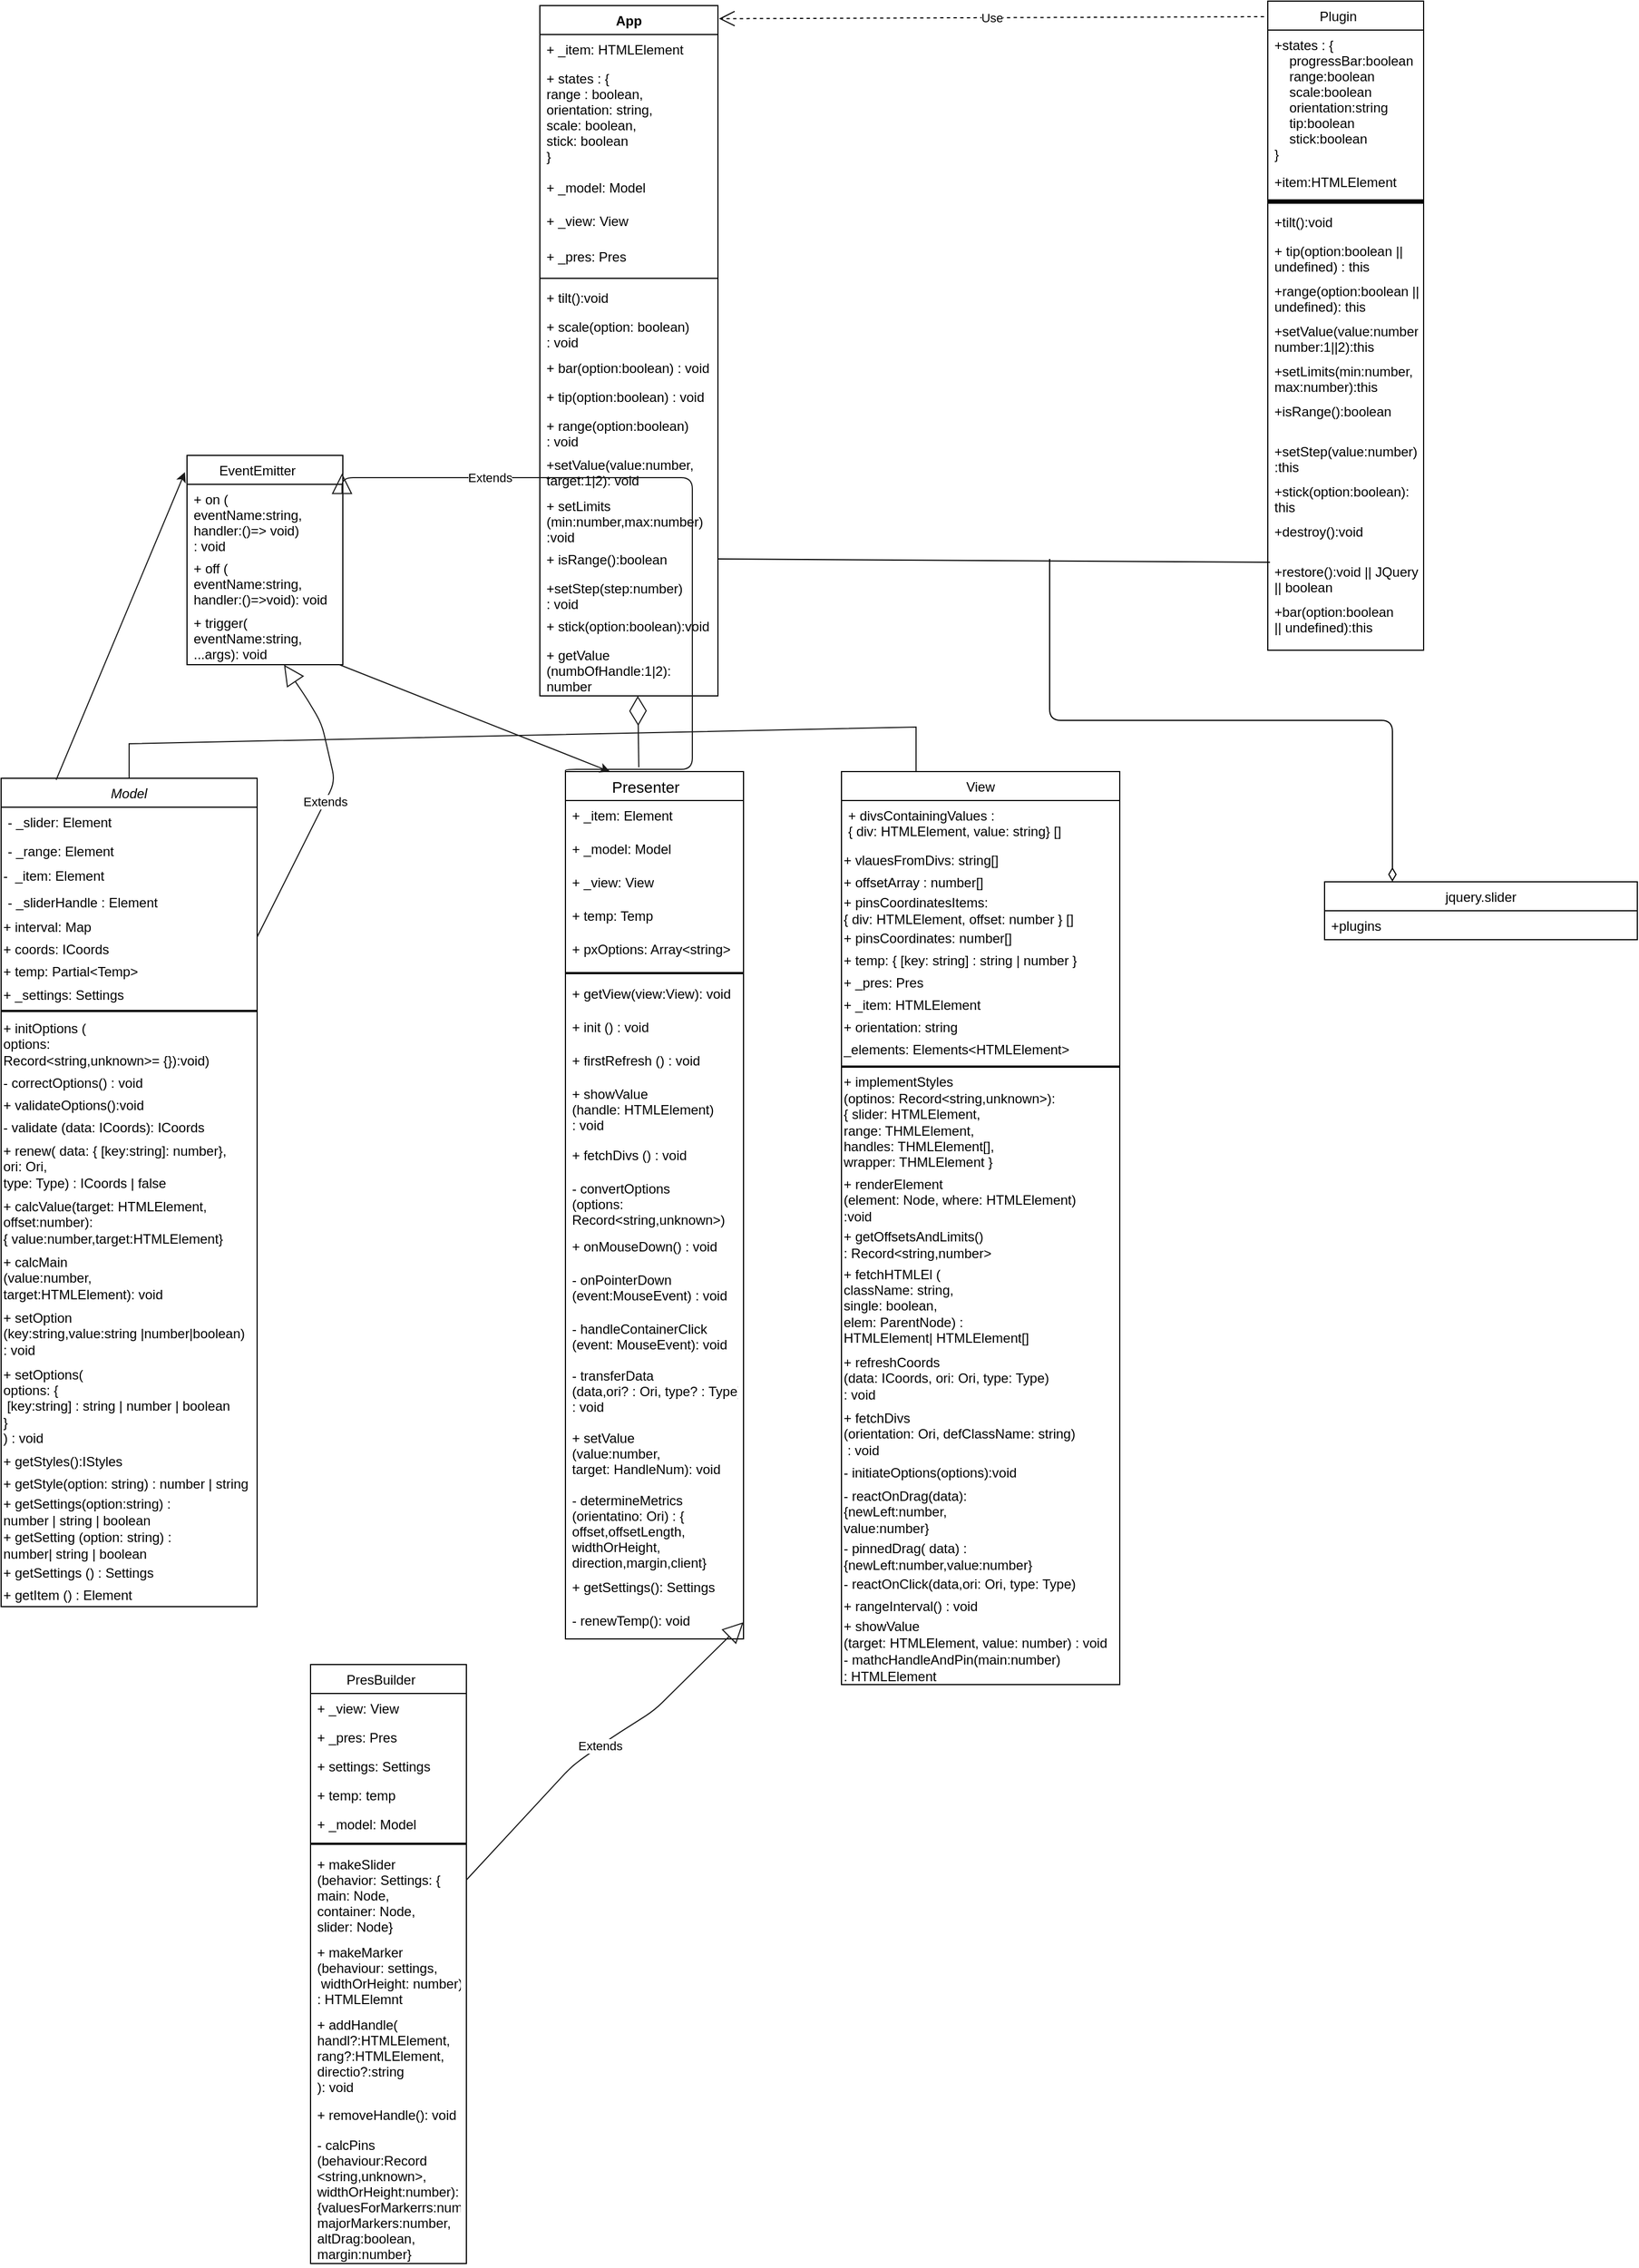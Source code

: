 <mxfile version="15.2.9" type="device"><diagram id="C5RBs43oDa-KdzZeNtuy" name="Page-1"><mxGraphModel dx="2600" dy="2743" grid="0" gridSize="12" guides="1" tooltips="1" connect="1" arrows="1" fold="1" page="1" pageScale="1" pageWidth="1654" pageHeight="2336" math="0" shadow="0"><root><mxCell id="WIyWlLk6GJQsqaUBKTNV-0"/><mxCell id="WIyWlLk6GJQsqaUBKTNV-1" parent="WIyWlLk6GJQsqaUBKTNV-0"/><object label="Model" interval="Map" id="zkfFHV4jXpPFQw0GAbJ--0"><mxCell style="swimlane;fontStyle=2;align=center;verticalAlign=top;childLayout=stackLayout;horizontal=1;startSize=26;horizontalStack=0;resizeParent=1;resizeLast=0;collapsible=1;marginBottom=0;rounded=0;shadow=0;strokeWidth=1;" parent="WIyWlLk6GJQsqaUBKTNV-1" vertex="1"><mxGeometry x="55" y="707" width="230" height="744" as="geometry"><mxRectangle x="230" y="140" width="160" height="26" as="alternateBounds"/></mxGeometry></mxCell></object><mxCell id="zkfFHV4jXpPFQw0GAbJ--1" value="- _slider: Element    " style="text;align=left;verticalAlign=top;spacingLeft=4;spacingRight=4;overflow=hidden;rotatable=0;points=[[0,0.5],[1,0.5]];portConstraint=eastwest;" parent="zkfFHV4jXpPFQw0GAbJ--0" vertex="1"><mxGeometry y="26" width="230" height="26" as="geometry"/></mxCell><mxCell id="zkfFHV4jXpPFQw0GAbJ--2" value="- _range: Element" style="text;align=left;verticalAlign=top;spacingLeft=4;spacingRight=4;overflow=hidden;rotatable=0;points=[[0,0.5],[1,0.5]];portConstraint=eastwest;rounded=0;shadow=0;html=0;" parent="zkfFHV4jXpPFQw0GAbJ--0" vertex="1"><mxGeometry y="52" width="230" height="26" as="geometry"/></mxCell><mxCell id="8detPXn5WDZjsGB92z1I-7" value="-&amp;nbsp; _item: Element" style="text;html=1;align=left;verticalAlign=middle;resizable=0;points=[];autosize=1;strokeColor=none;fillColor=none;" parent="zkfFHV4jXpPFQw0GAbJ--0" vertex="1"><mxGeometry y="78" width="230" height="20" as="geometry"/></mxCell><mxCell id="zkfFHV4jXpPFQw0GAbJ--3" value="- _sliderHandle : Element" style="text;align=left;verticalAlign=top;spacingLeft=4;spacingRight=4;overflow=hidden;rotatable=0;points=[[0,0.5],[1,0.5]];portConstraint=eastwest;rounded=0;shadow=0;html=0;" parent="zkfFHV4jXpPFQw0GAbJ--0" vertex="1"><mxGeometry y="98" width="230" height="26" as="geometry"/></mxCell><mxCell id="8detPXn5WDZjsGB92z1I-1" value="+ interval: Map" style="text;html=1;resizable=0;autosize=1;align=left;verticalAlign=middle;points=[];fillColor=none;strokeColor=none;rounded=0;" parent="zkfFHV4jXpPFQw0GAbJ--0" vertex="1"><mxGeometry y="124" width="230" height="20" as="geometry"/></mxCell><mxCell id="8detPXn5WDZjsGB92z1I-4" value="+ coords: ICoords" style="text;html=1;align=left;verticalAlign=middle;resizable=0;points=[];autosize=1;strokeColor=none;fillColor=none;" parent="zkfFHV4jXpPFQw0GAbJ--0" vertex="1"><mxGeometry y="144" width="230" height="20" as="geometry"/></mxCell><mxCell id="8detPXn5WDZjsGB92z1I-5" value="+ temp: Partial&amp;lt;Temp&amp;gt;&lt;span style=&quot;white-space: pre&quot;&gt;&#9;&lt;/span&gt;" style="text;html=1;align=left;verticalAlign=middle;resizable=0;points=[];autosize=1;strokeColor=none;fillColor=none;" parent="zkfFHV4jXpPFQw0GAbJ--0" vertex="1"><mxGeometry y="164" width="230" height="20" as="geometry"/></mxCell><mxCell id="8detPXn5WDZjsGB92z1I-6" value="+ _settings: Settings" style="text;html=1;align=left;verticalAlign=bottom;resizable=0;points=[];autosize=1;strokeColor=none;fillColor=none;" parent="zkfFHV4jXpPFQw0GAbJ--0" vertex="1"><mxGeometry y="184" width="230" height="20" as="geometry"/></mxCell><mxCell id="AS5p0B2096rdU1xzT4fZ-106" value="" style="line;strokeWidth=2;html=1;rounded=0;shadow=0;startSize=26;verticalAlign=top;" parent="zkfFHV4jXpPFQw0GAbJ--0" vertex="1"><mxGeometry y="204" width="230" height="10" as="geometry"/></mxCell><mxCell id="8detPXn5WDZjsGB92z1I-8" value="+ initOptions (&lt;br&gt;options: &lt;br&gt;Record&amp;lt;string,unknown&amp;gt;= {}):void)" style="text;html=1;align=left;verticalAlign=middle;resizable=0;points=[];autosize=1;strokeColor=none;fillColor=none;" parent="zkfFHV4jXpPFQw0GAbJ--0" vertex="1"><mxGeometry y="214" width="230" height="50" as="geometry"/></mxCell><mxCell id="AS5p0B2096rdU1xzT4fZ-0" value="- correctOptions() : void" style="text;html=1;align=left;verticalAlign=middle;resizable=0;points=[];autosize=1;strokeColor=none;fillColor=none;" parent="zkfFHV4jXpPFQw0GAbJ--0" vertex="1"><mxGeometry y="264" width="230" height="20" as="geometry"/></mxCell><mxCell id="AS5p0B2096rdU1xzT4fZ-1" value="+ validateOptions():void" style="text;html=1;align=left;verticalAlign=middle;resizable=0;points=[];autosize=1;strokeColor=none;fillColor=none;" parent="zkfFHV4jXpPFQw0GAbJ--0" vertex="1"><mxGeometry y="284" width="230" height="20" as="geometry"/></mxCell><mxCell id="AS5p0B2096rdU1xzT4fZ-5" value="- validate (data: ICoords): ICoords" style="text;html=1;align=left;verticalAlign=middle;resizable=0;points=[];autosize=1;strokeColor=none;fillColor=none;" parent="zkfFHV4jXpPFQw0GAbJ--0" vertex="1"><mxGeometry y="304" width="230" height="20" as="geometry"/></mxCell><mxCell id="AS5p0B2096rdU1xzT4fZ-6" value="+ renew( data: { [key:string]: number},&lt;br&gt;ori: Ori,&lt;br&gt;type: Type) : ICoords | false" style="text;html=1;align=left;verticalAlign=middle;resizable=0;points=[];autosize=1;strokeColor=none;fillColor=none;" parent="zkfFHV4jXpPFQw0GAbJ--0" vertex="1"><mxGeometry y="324" width="230" height="50" as="geometry"/></mxCell><mxCell id="AS5p0B2096rdU1xzT4fZ-7" value="+ calcValue(target: HTMLElement,&lt;br&gt;offset:number): &lt;br&gt;{ value:number,target:HTMLElement}" style="text;html=1;align=left;verticalAlign=middle;resizable=0;points=[];autosize=1;strokeColor=none;fillColor=none;" parent="zkfFHV4jXpPFQw0GAbJ--0" vertex="1"><mxGeometry y="374" width="230" height="50" as="geometry"/></mxCell><mxCell id="AS5p0B2096rdU1xzT4fZ-8" value="+ calcMain&lt;br&gt;(value:number,&lt;br&gt;target:HTMLElement): void" style="text;html=1;align=left;verticalAlign=middle;resizable=0;points=[];autosize=1;strokeColor=none;fillColor=none;" parent="zkfFHV4jXpPFQw0GAbJ--0" vertex="1"><mxGeometry y="424" width="230" height="50" as="geometry"/></mxCell><mxCell id="AS5p0B2096rdU1xzT4fZ-9" value="+ setOption &lt;br&gt;(key:string,value:string |number|boolean) &lt;br&gt;: void" style="text;html=1;align=left;verticalAlign=middle;resizable=0;points=[];autosize=1;strokeColor=none;fillColor=none;" parent="zkfFHV4jXpPFQw0GAbJ--0" vertex="1"><mxGeometry y="474" width="230" height="50" as="geometry"/></mxCell><mxCell id="AS5p0B2096rdU1xzT4fZ-10" value="+ setOptions(&lt;br&gt;options: {&lt;br&gt;&amp;nbsp;[key:string] : string | number | boolean&lt;br&gt;}&lt;br&gt;) : void" style="text;html=1;align=left;verticalAlign=middle;resizable=0;points=[];autosize=1;strokeColor=none;fillColor=none;" parent="zkfFHV4jXpPFQw0GAbJ--0" vertex="1"><mxGeometry y="524" width="230" height="80" as="geometry"/></mxCell><mxCell id="AS5p0B2096rdU1xzT4fZ-11" value="+ getStyles():IStyles" style="text;html=1;align=left;verticalAlign=middle;resizable=0;points=[];autosize=1;strokeColor=none;fillColor=none;" parent="zkfFHV4jXpPFQw0GAbJ--0" vertex="1"><mxGeometry y="604" width="230" height="20" as="geometry"/></mxCell><mxCell id="AS5p0B2096rdU1xzT4fZ-12" value="+ getStyle(option: string) : number | string" style="text;html=1;align=left;verticalAlign=middle;resizable=0;points=[];autosize=1;strokeColor=none;fillColor=none;" parent="zkfFHV4jXpPFQw0GAbJ--0" vertex="1"><mxGeometry y="624" width="230" height="20" as="geometry"/></mxCell><mxCell id="AS5p0B2096rdU1xzT4fZ-13" value="+ getSettings(option:string) : &lt;br&gt;number | string | boolean" style="text;html=1;align=left;verticalAlign=middle;resizable=0;points=[];autosize=1;strokeColor=none;fillColor=none;" parent="zkfFHV4jXpPFQw0GAbJ--0" vertex="1"><mxGeometry y="644" width="230" height="30" as="geometry"/></mxCell><mxCell id="AS5p0B2096rdU1xzT4fZ-14" value="+ getSetting (option: string) :&lt;br&gt;number| string | boolean" style="text;html=1;align=left;verticalAlign=middle;resizable=0;points=[];autosize=1;strokeColor=none;fillColor=none;" parent="zkfFHV4jXpPFQw0GAbJ--0" vertex="1"><mxGeometry y="674" width="230" height="30" as="geometry"/></mxCell><mxCell id="AS5p0B2096rdU1xzT4fZ-15" value="+ getSettings () : Settings" style="text;html=1;align=left;verticalAlign=middle;resizable=0;points=[];autosize=1;strokeColor=none;fillColor=none;" parent="zkfFHV4jXpPFQw0GAbJ--0" vertex="1"><mxGeometry y="704" width="230" height="20" as="geometry"/></mxCell><mxCell id="AS5p0B2096rdU1xzT4fZ-16" value="+ getItem () : Element" style="text;html=1;align=left;verticalAlign=middle;resizable=0;points=[];autosize=1;strokeColor=none;fillColor=none;" parent="zkfFHV4jXpPFQw0GAbJ--0" vertex="1"><mxGeometry y="724" width="230" height="20" as="geometry"/></mxCell><mxCell id="zkfFHV4jXpPFQw0GAbJ--6" value="View" style="swimlane;fontStyle=0;align=center;verticalAlign=top;childLayout=stackLayout;horizontal=1;startSize=26;horizontalStack=0;resizeParent=1;resizeLast=0;collapsible=1;marginBottom=0;rounded=0;shadow=0;strokeWidth=1;" parent="WIyWlLk6GJQsqaUBKTNV-1" vertex="1"><mxGeometry x="810" y="701" width="250" height="820" as="geometry"><mxRectangle x="130" y="380" width="160" height="26" as="alternateBounds"/></mxGeometry></mxCell><mxCell id="zkfFHV4jXpPFQw0GAbJ--7" value="+ divsContainingValues : &#10;{ div: HTMLElement, value: string} []" style="text;align=left;verticalAlign=top;spacingLeft=4;spacingRight=4;overflow=hidden;rotatable=0;points=[[0,0.5],[1,0.5]];portConstraint=eastwest;" parent="zkfFHV4jXpPFQw0GAbJ--6" vertex="1"><mxGeometry y="26" width="250" height="44" as="geometry"/></mxCell><mxCell id="AS5p0B2096rdU1xzT4fZ-18" value="+ vlauesFromDivs: string[]" style="text;html=1;align=left;verticalAlign=middle;resizable=0;points=[];autosize=1;strokeColor=none;fillColor=none;" parent="zkfFHV4jXpPFQw0GAbJ--6" vertex="1"><mxGeometry y="70" width="250" height="20" as="geometry"/></mxCell><mxCell id="AS5p0B2096rdU1xzT4fZ-19" value="+ offsetArray : number[]" style="text;html=1;align=left;verticalAlign=middle;resizable=0;points=[];autosize=1;strokeColor=none;fillColor=none;" parent="zkfFHV4jXpPFQw0GAbJ--6" vertex="1"><mxGeometry y="90" width="250" height="20" as="geometry"/></mxCell><mxCell id="AS5p0B2096rdU1xzT4fZ-20" value="+ pinsCoordinatesItems: &lt;br&gt;{ div: HTMLElement, offset: number } []" style="text;html=1;align=left;verticalAlign=middle;resizable=0;points=[];autosize=1;strokeColor=none;fillColor=none;" parent="zkfFHV4jXpPFQw0GAbJ--6" vertex="1"><mxGeometry y="110" width="250" height="30" as="geometry"/></mxCell><mxCell id="AS5p0B2096rdU1xzT4fZ-21" value="+ pinsCoordinates: number[]" style="text;html=1;align=left;verticalAlign=middle;resizable=0;points=[];autosize=1;strokeColor=none;fillColor=none;" parent="zkfFHV4jXpPFQw0GAbJ--6" vertex="1"><mxGeometry y="140" width="250" height="20" as="geometry"/></mxCell><mxCell id="AS5p0B2096rdU1xzT4fZ-22" value="+ temp: { [key: string] : string | number }" style="text;html=1;align=left;verticalAlign=middle;resizable=0;points=[];autosize=1;strokeColor=none;fillColor=none;" parent="zkfFHV4jXpPFQw0GAbJ--6" vertex="1"><mxGeometry y="160" width="250" height="20" as="geometry"/></mxCell><mxCell id="AS5p0B2096rdU1xzT4fZ-23" value="+ _pres: Pres" style="text;html=1;align=left;verticalAlign=middle;resizable=0;points=[];autosize=1;strokeColor=none;fillColor=none;" parent="zkfFHV4jXpPFQw0GAbJ--6" vertex="1"><mxGeometry y="180" width="250" height="20" as="geometry"/></mxCell><mxCell id="AS5p0B2096rdU1xzT4fZ-24" value="+ _item: HTMLElement" style="text;html=1;align=left;verticalAlign=middle;resizable=0;points=[];autosize=1;strokeColor=none;fillColor=none;" parent="zkfFHV4jXpPFQw0GAbJ--6" vertex="1"><mxGeometry y="200" width="250" height="20" as="geometry"/></mxCell><mxCell id="AS5p0B2096rdU1xzT4fZ-25" value="+ orientation: string" style="text;html=1;align=left;verticalAlign=middle;resizable=0;points=[];autosize=1;strokeColor=none;fillColor=none;" parent="zkfFHV4jXpPFQw0GAbJ--6" vertex="1"><mxGeometry y="220" width="250" height="20" as="geometry"/></mxCell><mxCell id="AS5p0B2096rdU1xzT4fZ-26" value="_elements: Elements&amp;lt;HTMLElement&amp;gt;" style="text;html=1;align=left;verticalAlign=middle;resizable=0;points=[];autosize=1;strokeColor=none;fillColor=none;" parent="zkfFHV4jXpPFQw0GAbJ--6" vertex="1"><mxGeometry y="240" width="250" height="20" as="geometry"/></mxCell><mxCell id="AS5p0B2096rdU1xzT4fZ-108" value="" style="line;strokeWidth=2;html=1;rounded=0;shadow=0;startSize=26;verticalAlign=top;" parent="zkfFHV4jXpPFQw0GAbJ--6" vertex="1"><mxGeometry y="260" width="250" height="10" as="geometry"/></mxCell><mxCell id="AS5p0B2096rdU1xzT4fZ-27" value="+ implementStyles&lt;br&gt;(optinos: Record&amp;lt;string,unknown&amp;gt;):&amp;nbsp;&lt;br&gt;{ slider: HTMLElement,&lt;br&gt;range: THMLElement,&lt;br&gt;handles: THMLElement[],&lt;br&gt;wrapper: THMLElement }" style="text;html=1;align=left;verticalAlign=middle;resizable=0;points=[];autosize=1;strokeColor=none;fillColor=none;" parent="zkfFHV4jXpPFQw0GAbJ--6" vertex="1"><mxGeometry y="270" width="250" height="90" as="geometry"/></mxCell><mxCell id="AS5p0B2096rdU1xzT4fZ-28" value="+ renderElement&lt;br&gt;(element: Node, where: HTMLElement)&lt;br&gt;:void" style="text;html=1;align=left;verticalAlign=middle;resizable=0;points=[];autosize=1;strokeColor=none;fillColor=none;" parent="zkfFHV4jXpPFQw0GAbJ--6" vertex="1"><mxGeometry y="360" width="250" height="50" as="geometry"/></mxCell><mxCell id="AS5p0B2096rdU1xzT4fZ-29" value="+ getOffsetsAndLimits()&lt;br&gt;: Record&amp;lt;string,number&amp;gt;" style="text;html=1;align=left;verticalAlign=middle;resizable=0;points=[];autosize=1;strokeColor=none;fillColor=none;" parent="zkfFHV4jXpPFQw0GAbJ--6" vertex="1"><mxGeometry y="410" width="250" height="30" as="geometry"/></mxCell><mxCell id="AS5p0B2096rdU1xzT4fZ-30" value="+ fetchHTMLEl (&lt;br&gt;className: string,&lt;br&gt;single: boolean,&lt;br&gt;elem: ParentNode) :&lt;br&gt;HTMLElement| HTMLElement[]" style="text;html=1;align=left;verticalAlign=middle;resizable=0;points=[];autosize=1;strokeColor=none;fillColor=none;" parent="zkfFHV4jXpPFQw0GAbJ--6" vertex="1"><mxGeometry y="440" width="250" height="80" as="geometry"/></mxCell><mxCell id="AS5p0B2096rdU1xzT4fZ-33" value="+ refreshCoords&lt;br&gt;(data: ICoords, ori: Ori, type: Type)&lt;br&gt;: void" style="text;html=1;align=left;verticalAlign=middle;resizable=0;points=[];autosize=1;strokeColor=none;fillColor=none;" parent="zkfFHV4jXpPFQw0GAbJ--6" vertex="1"><mxGeometry y="520" width="250" height="50" as="geometry"/></mxCell><mxCell id="AS5p0B2096rdU1xzT4fZ-31" value="+ fetchDivs&lt;br&gt;(orientation: Ori, defClassName: string)&lt;br&gt;&amp;nbsp;: void" style="text;html=1;align=left;verticalAlign=middle;resizable=0;points=[];autosize=1;strokeColor=none;fillColor=none;" parent="zkfFHV4jXpPFQw0GAbJ--6" vertex="1"><mxGeometry y="570" width="250" height="50" as="geometry"/></mxCell><mxCell id="AS5p0B2096rdU1xzT4fZ-32" value="- initiateOptions(options):void" style="text;html=1;align=left;verticalAlign=middle;resizable=0;points=[];autosize=1;strokeColor=none;fillColor=none;" parent="zkfFHV4jXpPFQw0GAbJ--6" vertex="1"><mxGeometry y="620" width="250" height="20" as="geometry"/></mxCell><mxCell id="AS5p0B2096rdU1xzT4fZ-34" value="- reactOnDrag(data): &lt;br&gt;{newLeft:number,&lt;br&gt;value:number}" style="text;html=1;align=left;verticalAlign=middle;resizable=0;points=[];autosize=1;strokeColor=none;fillColor=none;" parent="zkfFHV4jXpPFQw0GAbJ--6" vertex="1"><mxGeometry y="640" width="250" height="50" as="geometry"/></mxCell><mxCell id="AS5p0B2096rdU1xzT4fZ-35" value="- pinnedDrag( data) :&amp;nbsp;&lt;br&gt;{newLeft:number,value:number}" style="text;html=1;align=left;verticalAlign=middle;resizable=0;points=[];autosize=1;strokeColor=none;fillColor=none;" parent="zkfFHV4jXpPFQw0GAbJ--6" vertex="1"><mxGeometry y="690" width="250" height="30" as="geometry"/></mxCell><mxCell id="AS5p0B2096rdU1xzT4fZ-36" value="- reactOnClick(data,ori: Ori, type: Type)" style="text;html=1;align=left;verticalAlign=middle;resizable=0;points=[];autosize=1;strokeColor=none;fillColor=none;" parent="zkfFHV4jXpPFQw0GAbJ--6" vertex="1"><mxGeometry y="720" width="250" height="20" as="geometry"/></mxCell><mxCell id="AS5p0B2096rdU1xzT4fZ-37" value="+ rangeInterval() : void" style="text;html=1;align=left;verticalAlign=middle;resizable=0;points=[];autosize=1;strokeColor=none;fillColor=none;" parent="zkfFHV4jXpPFQw0GAbJ--6" vertex="1"><mxGeometry y="740" width="250" height="20" as="geometry"/></mxCell><mxCell id="AS5p0B2096rdU1xzT4fZ-38" value="+ showValue&lt;br&gt;(target: HTMLElement, value: number) : void" style="text;html=1;align=left;verticalAlign=middle;resizable=0;points=[];autosize=1;strokeColor=none;fillColor=none;" parent="zkfFHV4jXpPFQw0GAbJ--6" vertex="1"><mxGeometry y="760" width="250" height="30" as="geometry"/></mxCell><mxCell id="AS5p0B2096rdU1xzT4fZ-39" value="- mathcHandleAndPin(main:number) &lt;br&gt;: HTMLElement" style="text;html=1;align=left;verticalAlign=middle;resizable=0;points=[];autosize=1;strokeColor=none;fillColor=none;" parent="zkfFHV4jXpPFQw0GAbJ--6" vertex="1"><mxGeometry y="790" width="250" height="30" as="geometry"/></mxCell><mxCell id="AS5p0B2096rdU1xzT4fZ-82" value="Presenter    " style="swimlane;fontStyle=0;childLayout=stackLayout;horizontal=1;startSize=26;horizontalStack=0;resizeParent=1;resizeParentMax=0;resizeLast=0;collapsible=1;marginBottom=0;align=center;fontSize=14;rounded=0;shadow=0;strokeWidth=1;" parent="WIyWlLk6GJQsqaUBKTNV-1" vertex="1"><mxGeometry x="562" y="701" width="160" height="779" as="geometry"/></mxCell><mxCell id="AS5p0B2096rdU1xzT4fZ-83" value="+ _item: Element&#10;" style="text;strokeColor=none;fillColor=none;spacingLeft=4;spacingRight=4;overflow=hidden;rotatable=0;points=[[0,0.5],[1,0.5]];portConstraint=eastwest;fontSize=12;" parent="AS5p0B2096rdU1xzT4fZ-82" vertex="1"><mxGeometry y="26" width="160" height="30" as="geometry"/></mxCell><mxCell id="AS5p0B2096rdU1xzT4fZ-86" value="+ _model: Model&#10;" style="text;strokeColor=none;fillColor=none;spacingLeft=4;spacingRight=4;overflow=hidden;rotatable=0;points=[[0,0.5],[1,0.5]];portConstraint=eastwest;fontSize=12;" parent="AS5p0B2096rdU1xzT4fZ-82" vertex="1"><mxGeometry y="56" width="160" height="30" as="geometry"/></mxCell><mxCell id="AS5p0B2096rdU1xzT4fZ-87" value="+ _view: View" style="text;strokeColor=none;fillColor=none;spacingLeft=4;spacingRight=4;overflow=hidden;rotatable=0;points=[[0,0.5],[1,0.5]];portConstraint=eastwest;fontSize=12;" parent="AS5p0B2096rdU1xzT4fZ-82" vertex="1"><mxGeometry y="86" width="160" height="30" as="geometry"/></mxCell><mxCell id="AS5p0B2096rdU1xzT4fZ-88" value="+ temp: Temp" style="text;strokeColor=none;fillColor=none;spacingLeft=4;spacingRight=4;overflow=hidden;rotatable=0;points=[[0,0.5],[1,0.5]];portConstraint=eastwest;fontSize=12;" parent="AS5p0B2096rdU1xzT4fZ-82" vertex="1"><mxGeometry y="116" width="160" height="30" as="geometry"/></mxCell><mxCell id="AS5p0B2096rdU1xzT4fZ-89" value="+ pxOptions: Array&lt;string&gt;&#10;" style="text;strokeColor=none;fillColor=none;spacingLeft=4;spacingRight=4;overflow=hidden;rotatable=0;points=[[0,0.5],[1,0.5]];portConstraint=eastwest;fontSize=12;" parent="AS5p0B2096rdU1xzT4fZ-82" vertex="1"><mxGeometry y="146" width="160" height="30" as="geometry"/></mxCell><mxCell id="AS5p0B2096rdU1xzT4fZ-107" value="" style="line;strokeWidth=2;html=1;rounded=0;shadow=0;startSize=26;verticalAlign=top;" parent="AS5p0B2096rdU1xzT4fZ-82" vertex="1"><mxGeometry y="176" width="160" height="10" as="geometry"/></mxCell><mxCell id="AS5p0B2096rdU1xzT4fZ-90" value="+ getView(view:View): void" style="text;strokeColor=none;fillColor=none;spacingLeft=4;spacingRight=4;overflow=hidden;rotatable=0;points=[[0,0.5],[1,0.5]];portConstraint=eastwest;fontSize=12;" parent="AS5p0B2096rdU1xzT4fZ-82" vertex="1"><mxGeometry y="186" width="160" height="30" as="geometry"/></mxCell><mxCell id="AS5p0B2096rdU1xzT4fZ-91" value="+ init () : void" style="text;strokeColor=none;fillColor=none;spacingLeft=4;spacingRight=4;overflow=hidden;rotatable=0;points=[[0,0.5],[1,0.5]];portConstraint=eastwest;fontSize=12;" parent="AS5p0B2096rdU1xzT4fZ-82" vertex="1"><mxGeometry y="216" width="160" height="30" as="geometry"/></mxCell><mxCell id="AS5p0B2096rdU1xzT4fZ-92" value="+ firstRefresh () : void" style="text;strokeColor=none;fillColor=none;spacingLeft=4;spacingRight=4;overflow=hidden;rotatable=0;points=[[0,0.5],[1,0.5]];portConstraint=eastwest;fontSize=12;" parent="AS5p0B2096rdU1xzT4fZ-82" vertex="1"><mxGeometry y="246" width="160" height="30" as="geometry"/></mxCell><mxCell id="AS5p0B2096rdU1xzT4fZ-93" value="+ showValue&#10;(handle: HTMLElement) &#10;: void" style="text;strokeColor=none;fillColor=none;spacingLeft=4;spacingRight=4;overflow=hidden;rotatable=0;points=[[0,0.5],[1,0.5]];portConstraint=eastwest;fontSize=12;" parent="AS5p0B2096rdU1xzT4fZ-82" vertex="1"><mxGeometry y="276" width="160" height="55" as="geometry"/></mxCell><mxCell id="AS5p0B2096rdU1xzT4fZ-94" value="+ fetchDivs () : void" style="text;strokeColor=none;fillColor=none;spacingLeft=4;spacingRight=4;overflow=hidden;rotatable=0;points=[[0,0.5],[1,0.5]];portConstraint=eastwest;fontSize=12;" parent="AS5p0B2096rdU1xzT4fZ-82" vertex="1"><mxGeometry y="331" width="160" height="30" as="geometry"/></mxCell><mxCell id="AS5p0B2096rdU1xzT4fZ-95" value="- convertOptions&#10;(options: &#10;Record&lt;string,unknown&gt;)" style="text;strokeColor=none;fillColor=none;spacingLeft=4;spacingRight=4;overflow=hidden;rotatable=0;points=[[0,0.5],[1,0.5]];portConstraint=eastwest;fontSize=12;" parent="AS5p0B2096rdU1xzT4fZ-82" vertex="1"><mxGeometry y="361" width="160" height="52" as="geometry"/></mxCell><mxCell id="AS5p0B2096rdU1xzT4fZ-96" value="+ onMouseDown() : void" style="text;strokeColor=none;fillColor=none;spacingLeft=4;spacingRight=4;overflow=hidden;rotatable=0;points=[[0,0.5],[1,0.5]];portConstraint=eastwest;fontSize=12;" parent="AS5p0B2096rdU1xzT4fZ-82" vertex="1"><mxGeometry y="413" width="160" height="30" as="geometry"/></mxCell><mxCell id="AS5p0B2096rdU1xzT4fZ-97" value="- onPointerDown&#10;(event:MouseEvent) : void" style="text;strokeColor=none;fillColor=none;spacingLeft=4;spacingRight=4;overflow=hidden;rotatable=0;points=[[0,0.5],[1,0.5]];portConstraint=eastwest;fontSize=12;" parent="AS5p0B2096rdU1xzT4fZ-82" vertex="1"><mxGeometry y="443" width="160" height="44" as="geometry"/></mxCell><mxCell id="AS5p0B2096rdU1xzT4fZ-98" value="- handleContainerClick &#10;(event: MouseEvent): void" style="text;strokeColor=none;fillColor=none;spacingLeft=4;spacingRight=4;overflow=hidden;rotatable=0;points=[[0,0.5],[1,0.5]];portConstraint=eastwest;fontSize=12;" parent="AS5p0B2096rdU1xzT4fZ-82" vertex="1"><mxGeometry y="487" width="160" height="42" as="geometry"/></mxCell><mxCell id="AS5p0B2096rdU1xzT4fZ-99" value="- transferData&#10;(data,ori? : Ori, type? : Type) &#10;: void" style="text;strokeColor=none;fillColor=none;spacingLeft=4;spacingRight=4;overflow=hidden;rotatable=0;points=[[0,0.5],[1,0.5]];portConstraint=eastwest;fontSize=12;" parent="AS5p0B2096rdU1xzT4fZ-82" vertex="1"><mxGeometry y="529" width="160" height="56" as="geometry"/></mxCell><mxCell id="AS5p0B2096rdU1xzT4fZ-100" value="+ setValue &#10;(value:number,&#10;target: HandleNum): void" style="text;strokeColor=none;fillColor=none;spacingLeft=4;spacingRight=4;overflow=hidden;rotatable=0;points=[[0,0.5],[1,0.5]];portConstraint=eastwest;fontSize=12;" parent="AS5p0B2096rdU1xzT4fZ-82" vertex="1"><mxGeometry y="585" width="160" height="56" as="geometry"/></mxCell><mxCell id="AS5p0B2096rdU1xzT4fZ-101" value="- determineMetrics&#10;(orientatino: Ori) : {&#10;offset,offsetLength,&#10;widthOrHeight,&#10;direction,margin,client}" style="text;strokeColor=none;fillColor=none;spacingLeft=4;spacingRight=4;overflow=hidden;rotatable=0;points=[[0,0.5],[1,0.5]];portConstraint=eastwest;fontSize=12;" parent="AS5p0B2096rdU1xzT4fZ-82" vertex="1"><mxGeometry y="641" width="160" height="78" as="geometry"/></mxCell><mxCell id="AS5p0B2096rdU1xzT4fZ-102" value="+ getSettings(): Settings" style="text;strokeColor=none;fillColor=none;spacingLeft=4;spacingRight=4;overflow=hidden;rotatable=0;points=[[0,0.5],[1,0.5]];portConstraint=eastwest;fontSize=12;" parent="AS5p0B2096rdU1xzT4fZ-82" vertex="1"><mxGeometry y="719" width="160" height="30" as="geometry"/></mxCell><mxCell id="AS5p0B2096rdU1xzT4fZ-84" value="- renewTemp(): void" style="text;strokeColor=none;fillColor=none;spacingLeft=4;spacingRight=4;overflow=hidden;rotatable=0;points=[[0,0.5],[1,0.5]];portConstraint=eastwest;fontSize=12;" parent="AS5p0B2096rdU1xzT4fZ-82" vertex="1"><mxGeometry y="749" width="160" height="30" as="geometry"/></mxCell><mxCell id="AS5p0B2096rdU1xzT4fZ-109" value="PresBuilder    " style="swimlane;fontStyle=0;childLayout=stackLayout;horizontal=1;startSize=26;horizontalStack=0;resizeParent=1;resizeParentMax=0;resizeLast=0;collapsible=1;marginBottom=0;rounded=0;shadow=0;strokeWidth=1;verticalAlign=top;" parent="WIyWlLk6GJQsqaUBKTNV-1" vertex="1"><mxGeometry x="333" y="1503" width="140" height="538" as="geometry"><mxRectangle x="670" y="1245" width="102" height="26" as="alternateBounds"/></mxGeometry></mxCell><mxCell id="AS5p0B2096rdU1xzT4fZ-110" value="+ _view: View" style="text;strokeColor=none;fillColor=none;align=left;verticalAlign=top;spacingLeft=4;spacingRight=4;overflow=hidden;rotatable=0;points=[[0,0.5],[1,0.5]];portConstraint=eastwest;" parent="AS5p0B2096rdU1xzT4fZ-109" vertex="1"><mxGeometry y="26" width="140" height="26" as="geometry"/></mxCell><mxCell id="AS5p0B2096rdU1xzT4fZ-113" value="+ _pres: Pres" style="text;strokeColor=none;fillColor=none;align=left;verticalAlign=top;spacingLeft=4;spacingRight=4;overflow=hidden;rotatable=0;points=[[0,0.5],[1,0.5]];portConstraint=eastwest;" parent="AS5p0B2096rdU1xzT4fZ-109" vertex="1"><mxGeometry y="52" width="140" height="26" as="geometry"/></mxCell><mxCell id="AS5p0B2096rdU1xzT4fZ-114" value="+ settings: Settings" style="text;strokeColor=none;fillColor=none;align=left;verticalAlign=top;spacingLeft=4;spacingRight=4;overflow=hidden;rotatable=0;points=[[0,0.5],[1,0.5]];portConstraint=eastwest;" parent="AS5p0B2096rdU1xzT4fZ-109" vertex="1"><mxGeometry y="78" width="140" height="26" as="geometry"/></mxCell><mxCell id="AS5p0B2096rdU1xzT4fZ-115" value="+ temp: temp&#10;" style="text;strokeColor=none;fillColor=none;align=left;verticalAlign=top;spacingLeft=4;spacingRight=4;overflow=hidden;rotatable=0;points=[[0,0.5],[1,0.5]];portConstraint=eastwest;" parent="AS5p0B2096rdU1xzT4fZ-109" vertex="1"><mxGeometry y="104" width="140" height="26" as="geometry"/></mxCell><mxCell id="AS5p0B2096rdU1xzT4fZ-116" value="+ _model: Model" style="text;strokeColor=none;fillColor=none;align=left;verticalAlign=top;spacingLeft=4;spacingRight=4;overflow=hidden;rotatable=0;points=[[0,0.5],[1,0.5]];portConstraint=eastwest;" parent="AS5p0B2096rdU1xzT4fZ-109" vertex="1"><mxGeometry y="130" width="140" height="26" as="geometry"/></mxCell><mxCell id="AS5p0B2096rdU1xzT4fZ-119" value="" style="line;strokeWidth=2;html=1;rounded=0;shadow=0;startSize=26;verticalAlign=top;" parent="AS5p0B2096rdU1xzT4fZ-109" vertex="1"><mxGeometry y="156" width="140" height="10" as="geometry"/></mxCell><mxCell id="AS5p0B2096rdU1xzT4fZ-117" value="+ makeSlider&#10;(behavior: Settings: {&#10;main: Node,&#10;container: Node,&#10;slider: Node}" style="text;strokeColor=none;fillColor=none;align=left;verticalAlign=top;spacingLeft=4;spacingRight=4;overflow=hidden;rotatable=0;points=[[0,0.5],[1,0.5]];portConstraint=eastwest;" parent="AS5p0B2096rdU1xzT4fZ-109" vertex="1"><mxGeometry y="166" width="140" height="79" as="geometry"/></mxCell><mxCell id="AS5p0B2096rdU1xzT4fZ-118" value="+ makeMarker&#10;(behaviour: settings,&#10; widthOrHeight: number) &#10;: HTMLElemnt" style="text;strokeColor=none;fillColor=none;align=left;verticalAlign=top;spacingLeft=4;spacingRight=4;overflow=hidden;rotatable=0;points=[[0,0.5],[1,0.5]];portConstraint=eastwest;" parent="AS5p0B2096rdU1xzT4fZ-109" vertex="1"><mxGeometry y="245" width="140" height="65" as="geometry"/></mxCell><mxCell id="AS5p0B2096rdU1xzT4fZ-111" value="+ addHandle(&#10;handl?:HTMLElement,&#10;rang?:HTMLElement,&#10;directio?:string&#10;): void" style="text;strokeColor=none;fillColor=none;align=left;verticalAlign=top;spacingLeft=4;spacingRight=4;overflow=hidden;rotatable=0;points=[[0,0.5],[1,0.5]];portConstraint=eastwest;" parent="AS5p0B2096rdU1xzT4fZ-109" vertex="1"><mxGeometry y="310" width="140" height="81" as="geometry"/></mxCell><mxCell id="AS5p0B2096rdU1xzT4fZ-112" value="+ removeHandle(): void" style="text;strokeColor=none;fillColor=none;align=left;verticalAlign=top;spacingLeft=4;spacingRight=4;overflow=hidden;rotatable=0;points=[[0,0.5],[1,0.5]];portConstraint=eastwest;" parent="AS5p0B2096rdU1xzT4fZ-109" vertex="1"><mxGeometry y="391" width="140" height="27" as="geometry"/></mxCell><mxCell id="AS5p0B2096rdU1xzT4fZ-120" value="- calcPins&#10;(behaviour:Record&#10;&lt;string,unknown&gt;,&#10;widthOrHeight:number):&#10;{valuesForMarkerrs:number,&#10;majorMarkers:number,&#10;altDrag:boolean,&#10;margin:number}" style="text;strokeColor=none;fillColor=none;align=left;verticalAlign=top;spacingLeft=4;spacingRight=4;overflow=hidden;rotatable=0;points=[[0,0.5],[1,0.5]];portConstraint=eastwest;" parent="AS5p0B2096rdU1xzT4fZ-109" vertex="1"><mxGeometry y="418" width="140" height="120" as="geometry"/></mxCell><mxCell id="AS5p0B2096rdU1xzT4fZ-131" value="Extends" style="endArrow=block;endSize=16;endFill=0;html=1;strokeColor=#1A1A1A;entryX=1;entryY=0.5;entryDx=0;entryDy=0;" parent="WIyWlLk6GJQsqaUBKTNV-1" source="AS5p0B2096rdU1xzT4fZ-109" target="AS5p0B2096rdU1xzT4fZ-84" edge="1"><mxGeometry width="160" relative="1" as="geometry"><mxPoint x="702" y="1246" as="sourcePoint"/><mxPoint x="893" y="1254" as="targetPoint"/><Array as="points"><mxPoint x="568" y="1594"/><mxPoint x="603" y="1569"/><mxPoint x="642" y="1544"/></Array></mxGeometry></mxCell><mxCell id="AS5p0B2096rdU1xzT4fZ-134" value="App" style="swimlane;fontStyle=1;align=center;verticalAlign=top;childLayout=stackLayout;horizontal=1;startSize=26;horizontalStack=0;resizeParent=1;resizeParentMax=0;resizeLast=0;collapsible=1;marginBottom=0;rounded=0;shadow=0;strokeWidth=1;" parent="WIyWlLk6GJQsqaUBKTNV-1" vertex="1"><mxGeometry x="539" y="13" width="160" height="620" as="geometry"/></mxCell><mxCell id="AS5p0B2096rdU1xzT4fZ-135" value="+ _item: HTMLElement" style="text;strokeColor=none;fillColor=none;align=left;verticalAlign=top;spacingLeft=4;spacingRight=4;overflow=hidden;rotatable=0;points=[[0,0.5],[1,0.5]];portConstraint=eastwest;" parent="AS5p0B2096rdU1xzT4fZ-134" vertex="1"><mxGeometry y="26" width="160" height="26" as="geometry"/></mxCell><mxCell id="AS5p0B2096rdU1xzT4fZ-138" value="+ states : {&#10;range : boolean,&#10;orientation: string,&#10;scale: boolean,&#10;stick: boolean&#10;}" style="text;strokeColor=none;fillColor=none;align=left;verticalAlign=top;spacingLeft=4;spacingRight=4;overflow=hidden;rotatable=0;points=[[0,0.5],[1,0.5]];portConstraint=eastwest;" parent="AS5p0B2096rdU1xzT4fZ-134" vertex="1"><mxGeometry y="52" width="160" height="98" as="geometry"/></mxCell><mxCell id="AS5p0B2096rdU1xzT4fZ-150" value="+ _model: Model" style="text;strokeColor=none;fillColor=none;align=left;verticalAlign=top;spacingLeft=4;spacingRight=4;overflow=hidden;rotatable=0;points=[[0,0.5],[1,0.5]];portConstraint=eastwest;" parent="AS5p0B2096rdU1xzT4fZ-134" vertex="1"><mxGeometry y="150" width="160" height="30" as="geometry"/></mxCell><mxCell id="AS5p0B2096rdU1xzT4fZ-151" value="+ _view: View" style="text;strokeColor=none;fillColor=none;align=left;verticalAlign=top;spacingLeft=4;spacingRight=4;overflow=hidden;rotatable=0;points=[[0,0.5],[1,0.5]];portConstraint=eastwest;" parent="AS5p0B2096rdU1xzT4fZ-134" vertex="1"><mxGeometry y="180" width="160" height="32" as="geometry"/></mxCell><mxCell id="AS5p0B2096rdU1xzT4fZ-152" value="+ _pres: Pres" style="text;strokeColor=none;fillColor=none;align=left;verticalAlign=top;spacingLeft=4;spacingRight=4;overflow=hidden;rotatable=0;points=[[0,0.5],[1,0.5]];portConstraint=eastwest;" parent="AS5p0B2096rdU1xzT4fZ-134" vertex="1"><mxGeometry y="212" width="160" height="29" as="geometry"/></mxCell><mxCell id="AS5p0B2096rdU1xzT4fZ-136" value="" style="line;strokeWidth=1;fillColor=none;align=left;verticalAlign=middle;spacingTop=-1;spacingLeft=3;spacingRight=3;rotatable=0;labelPosition=right;points=[];portConstraint=eastwest;" parent="AS5p0B2096rdU1xzT4fZ-134" vertex="1"><mxGeometry y="241" width="160" height="8" as="geometry"/></mxCell><mxCell id="AS5p0B2096rdU1xzT4fZ-137" value="+ tilt():void" style="text;strokeColor=none;fillColor=none;align=left;verticalAlign=top;spacingLeft=4;spacingRight=4;overflow=hidden;rotatable=0;points=[[0,0.5],[1,0.5]];portConstraint=eastwest;" parent="AS5p0B2096rdU1xzT4fZ-134" vertex="1"><mxGeometry y="249" width="160" height="26" as="geometry"/></mxCell><mxCell id="AS5p0B2096rdU1xzT4fZ-139" value="+ scale(option: boolean) &#10;: void" style="text;strokeColor=none;fillColor=none;align=left;verticalAlign=top;spacingLeft=4;spacingRight=4;overflow=hidden;rotatable=0;points=[[0,0.5],[1,0.5]];portConstraint=eastwest;" parent="AS5p0B2096rdU1xzT4fZ-134" vertex="1"><mxGeometry y="275" width="160" height="37" as="geometry"/></mxCell><mxCell id="AS5p0B2096rdU1xzT4fZ-140" value="+ bar(option:boolean) : void" style="text;strokeColor=none;fillColor=none;align=left;verticalAlign=top;spacingLeft=4;spacingRight=4;overflow=hidden;rotatable=0;points=[[0,0.5],[1,0.5]];portConstraint=eastwest;" parent="AS5p0B2096rdU1xzT4fZ-134" vertex="1"><mxGeometry y="312" width="160" height="26" as="geometry"/></mxCell><mxCell id="AS5p0B2096rdU1xzT4fZ-141" value="+ tip(option:boolean) : void" style="text;strokeColor=none;fillColor=none;align=left;verticalAlign=top;spacingLeft=4;spacingRight=4;overflow=hidden;rotatable=0;points=[[0,0.5],[1,0.5]];portConstraint=eastwest;" parent="AS5p0B2096rdU1xzT4fZ-134" vertex="1"><mxGeometry y="338" width="160" height="26" as="geometry"/></mxCell><mxCell id="AS5p0B2096rdU1xzT4fZ-149" value="+ range(option:boolean) &#10;: void" style="text;strokeColor=none;fillColor=none;align=left;verticalAlign=top;spacingLeft=4;spacingRight=4;overflow=hidden;rotatable=0;points=[[0,0.5],[1,0.5]];portConstraint=eastwest;" parent="AS5p0B2096rdU1xzT4fZ-134" vertex="1"><mxGeometry y="364" width="160" height="35" as="geometry"/></mxCell><mxCell id="AS5p0B2096rdU1xzT4fZ-142" value="+setValue(value:number,&#10;target:1|2): void" style="text;strokeColor=none;fillColor=none;align=left;verticalAlign=top;spacingLeft=4;spacingRight=4;overflow=hidden;rotatable=0;points=[[0,0.5],[1,0.5]];portConstraint=eastwest;" parent="AS5p0B2096rdU1xzT4fZ-134" vertex="1"><mxGeometry y="399" width="160" height="37" as="geometry"/></mxCell><mxCell id="AS5p0B2096rdU1xzT4fZ-143" value="+ setLimits&#10;(min:number,max:number)&#10;:void" style="text;strokeColor=none;fillColor=none;align=left;verticalAlign=top;spacingLeft=4;spacingRight=4;overflow=hidden;rotatable=0;points=[[0,0.5],[1,0.5]];portConstraint=eastwest;" parent="AS5p0B2096rdU1xzT4fZ-134" vertex="1"><mxGeometry y="436" width="160" height="48" as="geometry"/></mxCell><mxCell id="AS5p0B2096rdU1xzT4fZ-144" value="+ isRange():boolean" style="text;strokeColor=none;fillColor=none;align=left;verticalAlign=top;spacingLeft=4;spacingRight=4;overflow=hidden;rotatable=0;points=[[0,0.5],[1,0.5]];portConstraint=eastwest;" parent="AS5p0B2096rdU1xzT4fZ-134" vertex="1"><mxGeometry y="484" width="160" height="26" as="geometry"/></mxCell><mxCell id="AS5p0B2096rdU1xzT4fZ-145" value="+setStep(step:number) &#10;: void" style="text;strokeColor=none;fillColor=none;align=left;verticalAlign=top;spacingLeft=4;spacingRight=4;overflow=hidden;rotatable=0;points=[[0,0.5],[1,0.5]];portConstraint=eastwest;" parent="AS5p0B2096rdU1xzT4fZ-134" vertex="1"><mxGeometry y="510" width="160" height="34" as="geometry"/></mxCell><mxCell id="AS5p0B2096rdU1xzT4fZ-146" value="+ stick(option:boolean):void" style="text;strokeColor=none;fillColor=none;align=left;verticalAlign=top;spacingLeft=4;spacingRight=4;overflow=hidden;rotatable=0;points=[[0,0.5],[1,0.5]];portConstraint=eastwest;" parent="AS5p0B2096rdU1xzT4fZ-134" vertex="1"><mxGeometry y="544" width="160" height="26" as="geometry"/></mxCell><mxCell id="AS5p0B2096rdU1xzT4fZ-147" value="+ getValue&#10;(numbOfHandle:1|2):&#10;number" style="text;strokeColor=none;fillColor=none;align=left;verticalAlign=top;spacingLeft=4;spacingRight=4;overflow=hidden;rotatable=0;points=[[0,0.5],[1,0.5]];portConstraint=eastwest;" parent="AS5p0B2096rdU1xzT4fZ-134" vertex="1"><mxGeometry y="570" width="160" height="50" as="geometry"/></mxCell><mxCell id="AS5p0B2096rdU1xzT4fZ-153" value="" style="endArrow=diamondThin;endFill=0;endSize=24;html=1;strokeColor=#1A1A1A;exitX=0.412;exitY=-0.005;exitDx=0;exitDy=0;exitPerimeter=0;entryX=0.55;entryY=1;entryDx=0;entryDy=0;entryPerimeter=0;" parent="WIyWlLk6GJQsqaUBKTNV-1" source="AS5p0B2096rdU1xzT4fZ-82" target="AS5p0B2096rdU1xzT4fZ-147" edge="1"><mxGeometry width="160" relative="1" as="geometry"><mxPoint x="808" y="947" as="sourcePoint"/><mxPoint x="624" y="637" as="targetPoint"/></mxGeometry></mxCell><mxCell id="AS5p0B2096rdU1xzT4fZ-155" value="" style="endArrow=none;html=1;rounded=0;startSize=26;strokeColor=#1A1A1A;entryX=0.268;entryY=0;entryDx=0;entryDy=0;entryPerimeter=0;exitX=0.5;exitY=0;exitDx=0;exitDy=0;" parent="WIyWlLk6GJQsqaUBKTNV-1" source="zkfFHV4jXpPFQw0GAbJ--0" target="zkfFHV4jXpPFQw0GAbJ--6" edge="1"><mxGeometry relative="1" as="geometry"><mxPoint x="326" y="673" as="sourcePoint"/><mxPoint x="1155" y="672" as="targetPoint"/><Array as="points"><mxPoint x="170" y="676"/><mxPoint x="877" y="661"/></Array></mxGeometry></mxCell><mxCell id="AS5p0B2096rdU1xzT4fZ-157" value="EventEmitter    " style="swimlane;fontStyle=0;childLayout=stackLayout;horizontal=1;startSize=26;fillColor=none;horizontalStack=0;resizeParent=1;resizeParentMax=0;resizeLast=0;collapsible=1;marginBottom=0;rounded=0;shadow=0;strokeWidth=1;verticalAlign=top;" parent="WIyWlLk6GJQsqaUBKTNV-1" vertex="1"><mxGeometry x="222" y="417" width="140" height="188" as="geometry"/></mxCell><mxCell id="AS5p0B2096rdU1xzT4fZ-158" value="+ on (&#10;eventName:string,&#10;handler:()=&gt; void)&#10;: void" style="text;strokeColor=none;fillColor=none;align=left;verticalAlign=top;spacingLeft=4;spacingRight=4;overflow=hidden;rotatable=0;points=[[0,0.5],[1,0.5]];portConstraint=eastwest;" parent="AS5p0B2096rdU1xzT4fZ-157" vertex="1"><mxGeometry y="26" width="140" height="62" as="geometry"/></mxCell><mxCell id="AS5p0B2096rdU1xzT4fZ-159" value="+ off (&#10;eventName:string,&#10;handler:()=&gt;void): void" style="text;strokeColor=none;fillColor=none;align=left;verticalAlign=top;spacingLeft=4;spacingRight=4;overflow=hidden;rotatable=0;points=[[0,0.5],[1,0.5]];portConstraint=eastwest;" parent="AS5p0B2096rdU1xzT4fZ-157" vertex="1"><mxGeometry y="88" width="140" height="49" as="geometry"/></mxCell><mxCell id="AS5p0B2096rdU1xzT4fZ-160" value="+ trigger(&#10;eventName:string,&#10;...args): void" style="text;strokeColor=none;fillColor=none;align=left;verticalAlign=top;spacingLeft=4;spacingRight=4;overflow=hidden;rotatable=0;points=[[0,0.5],[1,0.5]];portConstraint=eastwest;" parent="AS5p0B2096rdU1xzT4fZ-157" vertex="1"><mxGeometry y="137" width="140" height="51" as="geometry"/></mxCell><mxCell id="AS5p0B2096rdU1xzT4fZ-161" value="Extends" style="endArrow=block;endSize=16;endFill=0;html=1;strokeColor=#1A1A1A;" parent="WIyWlLk6GJQsqaUBKTNV-1" source="zkfFHV4jXpPFQw0GAbJ--0" edge="1" target="AS5p0B2096rdU1xzT4fZ-160"><mxGeometry width="160" relative="1" as="geometry"><mxPoint x="309" y="721.727" as="sourcePoint"/><mxPoint x="581" y="607" as="targetPoint"/><Array as="points"><mxPoint x="355" y="710"/><mxPoint x="343" y="658"/><mxPoint x="330" y="636"/></Array></mxGeometry></mxCell><mxCell id="AS5p0B2096rdU1xzT4fZ-162" value="Extends" style="endArrow=block;endSize=16;endFill=0;html=1;strokeColor=#1A1A1A;edgeStyle=orthogonalEdgeStyle;entryX=0.995;entryY=0.086;entryDx=0;entryDy=0;entryPerimeter=0;exitX=0;exitY=0;exitDx=0;exitDy=0;" parent="WIyWlLk6GJQsqaUBKTNV-1" source="AS5p0B2096rdU1xzT4fZ-82" target="AS5p0B2096rdU1xzT4fZ-157" edge="1"><mxGeometry x="0.61" width="160" relative="1" as="geometry"><mxPoint x="902" y="730" as="sourcePoint"/><mxPoint x="987" y="534" as="targetPoint"/><Array as="points"><mxPoint x="676" y="699"/><mxPoint x="676" y="437"/></Array><mxPoint as="offset"/></mxGeometry></mxCell><mxCell id="AS5p0B2096rdU1xzT4fZ-164" value="" style="endArrow=classic;html=1;startSize=26;strokeColor=#1A1A1A;exitX=0.215;exitY=0.002;exitDx=0;exitDy=0;exitPerimeter=0;entryX=-0.013;entryY=0.08;entryDx=0;entryDy=0;entryPerimeter=0;" parent="WIyWlLk6GJQsqaUBKTNV-1" source="zkfFHV4jXpPFQw0GAbJ--0" target="AS5p0B2096rdU1xzT4fZ-157" edge="1"><mxGeometry width="50" height="50" relative="1" as="geometry"><mxPoint x="253" y="643" as="sourcePoint"/><mxPoint x="318" y="522" as="targetPoint"/></mxGeometry></mxCell><mxCell id="AS5p0B2096rdU1xzT4fZ-166" value="" style="endArrow=classic;html=1;startSize=26;strokeColor=#1A1A1A;exitX=0.978;exitY=1;exitDx=0;exitDy=0;exitPerimeter=0;entryX=0.25;entryY=0;entryDx=0;entryDy=0;" parent="WIyWlLk6GJQsqaUBKTNV-1" source="AS5p0B2096rdU1xzT4fZ-160" target="AS5p0B2096rdU1xzT4fZ-82" edge="1"><mxGeometry width="50" height="50" relative="1" as="geometry"><mxPoint x="668" y="713" as="sourcePoint"/><mxPoint x="718" y="663" as="targetPoint"/></mxGeometry></mxCell><mxCell id="IK2Jfzc55wyPVep2FmCE-1" value="Plugin    " style="swimlane;fontStyle=0;childLayout=stackLayout;horizontal=1;startSize=26;fillColor=none;horizontalStack=0;resizeParent=1;resizeParentMax=0;resizeLast=0;collapsible=1;marginBottom=0;" vertex="1" parent="WIyWlLk6GJQsqaUBKTNV-1"><mxGeometry x="1193" y="9" width="140" height="583" as="geometry"/></mxCell><mxCell id="IK2Jfzc55wyPVep2FmCE-16" value="+states : {&#10;    progressBar:boolean&#10;    range:boolean&#10;    scale:boolean&#10;    orientation:string&#10;    tip:boolean&#10;    stick:boolean&#10;} " style="text;strokeColor=none;fillColor=none;align=left;verticalAlign=top;spacingLeft=4;spacingRight=4;overflow=hidden;rotatable=0;points=[[0,0.5],[1,0.5]];portConstraint=eastwest;" vertex="1" parent="IK2Jfzc55wyPVep2FmCE-1"><mxGeometry y="26" width="140" height="123" as="geometry"/></mxCell><mxCell id="IK2Jfzc55wyPVep2FmCE-18" value="+item:HTMLElement" style="text;strokeColor=none;fillColor=none;align=left;verticalAlign=top;spacingLeft=4;spacingRight=4;overflow=hidden;rotatable=0;points=[[0,0.5],[1,0.5]];portConstraint=eastwest;" vertex="1" parent="IK2Jfzc55wyPVep2FmCE-1"><mxGeometry y="149" width="140" height="26" as="geometry"/></mxCell><mxCell id="IK2Jfzc55wyPVep2FmCE-17" value="" style="line;strokeWidth=4;html=1;perimeter=backbonePerimeter;points=[];outlineConnect=0;" vertex="1" parent="IK2Jfzc55wyPVep2FmCE-1"><mxGeometry y="175" width="140" height="10" as="geometry"/></mxCell><mxCell id="IK2Jfzc55wyPVep2FmCE-2" value="+tilt():void" style="text;strokeColor=none;fillColor=none;align=left;verticalAlign=top;spacingLeft=4;spacingRight=4;overflow=hidden;rotatable=0;points=[[0,0.5],[1,0.5]];portConstraint=eastwest;" vertex="1" parent="IK2Jfzc55wyPVep2FmCE-1"><mxGeometry y="185" width="140" height="26" as="geometry"/></mxCell><mxCell id="IK2Jfzc55wyPVep2FmCE-3" value="+ tip(option:boolean || &#10;undefined) : this" style="text;strokeColor=none;fillColor=none;align=left;verticalAlign=top;spacingLeft=4;spacingRight=4;overflow=hidden;rotatable=0;points=[[0,0.5],[1,0.5]];portConstraint=eastwest;" vertex="1" parent="IK2Jfzc55wyPVep2FmCE-1"><mxGeometry y="211" width="140" height="36" as="geometry"/></mxCell><mxCell id="IK2Jfzc55wyPVep2FmCE-7" value="+range(option:boolean ||&#10;undefined): this" style="text;strokeColor=none;fillColor=none;align=left;verticalAlign=top;spacingLeft=4;spacingRight=4;overflow=hidden;rotatable=0;points=[[0,0.5],[1,0.5]];portConstraint=eastwest;" vertex="1" parent="IK2Jfzc55wyPVep2FmCE-1"><mxGeometry y="247" width="140" height="36" as="geometry"/></mxCell><mxCell id="IK2Jfzc55wyPVep2FmCE-8" value="+setValue(value:number,&#10;number:1||2):this" style="text;strokeColor=none;fillColor=none;align=left;verticalAlign=top;spacingLeft=4;spacingRight=4;overflow=hidden;rotatable=0;points=[[0,0.5],[1,0.5]];portConstraint=eastwest;" vertex="1" parent="IK2Jfzc55wyPVep2FmCE-1"><mxGeometry y="283" width="140" height="36" as="geometry"/></mxCell><mxCell id="IK2Jfzc55wyPVep2FmCE-9" value="+setLimits(min:number,&#10;max:number):this" style="text;strokeColor=none;fillColor=none;align=left;verticalAlign=top;spacingLeft=4;spacingRight=4;overflow=hidden;rotatable=0;points=[[0,0.5],[1,0.5]];portConstraint=eastwest;" vertex="1" parent="IK2Jfzc55wyPVep2FmCE-1"><mxGeometry y="319" width="140" height="36" as="geometry"/></mxCell><mxCell id="IK2Jfzc55wyPVep2FmCE-10" value="+isRange():boolean" style="text;strokeColor=none;fillColor=none;align=left;verticalAlign=top;spacingLeft=4;spacingRight=4;overflow=hidden;rotatable=0;points=[[0,0.5],[1,0.5]];portConstraint=eastwest;" vertex="1" parent="IK2Jfzc55wyPVep2FmCE-1"><mxGeometry y="355" width="140" height="36" as="geometry"/></mxCell><mxCell id="IK2Jfzc55wyPVep2FmCE-11" value="+setStep(value:number)&#10;:this" style="text;strokeColor=none;fillColor=none;align=left;verticalAlign=top;spacingLeft=4;spacingRight=4;overflow=hidden;rotatable=0;points=[[0,0.5],[1,0.5]];portConstraint=eastwest;" vertex="1" parent="IK2Jfzc55wyPVep2FmCE-1"><mxGeometry y="391" width="140" height="36" as="geometry"/></mxCell><mxCell id="IK2Jfzc55wyPVep2FmCE-12" value="+stick(option:boolean):&#10;this" style="text;strokeColor=none;fillColor=none;align=left;verticalAlign=top;spacingLeft=4;spacingRight=4;overflow=hidden;rotatable=0;points=[[0,0.5],[1,0.5]];portConstraint=eastwest;" vertex="1" parent="IK2Jfzc55wyPVep2FmCE-1"><mxGeometry y="427" width="140" height="36" as="geometry"/></mxCell><mxCell id="IK2Jfzc55wyPVep2FmCE-13" value="+destroy():void&#10;" style="text;strokeColor=none;fillColor=none;align=left;verticalAlign=top;spacingLeft=4;spacingRight=4;overflow=hidden;rotatable=0;points=[[0,0.5],[1,0.5]];portConstraint=eastwest;" vertex="1" parent="IK2Jfzc55wyPVep2FmCE-1"><mxGeometry y="463" width="140" height="36" as="geometry"/></mxCell><mxCell id="IK2Jfzc55wyPVep2FmCE-14" value="+restore():void || JQuery&#10;|| boolean" style="text;strokeColor=none;fillColor=none;align=left;verticalAlign=top;spacingLeft=4;spacingRight=4;overflow=hidden;rotatable=0;points=[[0,0.5],[1,0.5]];portConstraint=eastwest;" vertex="1" parent="IK2Jfzc55wyPVep2FmCE-1"><mxGeometry y="499" width="140" height="36" as="geometry"/></mxCell><mxCell id="IK2Jfzc55wyPVep2FmCE-6" value="+bar(option:boolean&#10;|| undefined):this" style="text;strokeColor=none;fillColor=none;align=left;verticalAlign=top;spacingLeft=4;spacingRight=4;overflow=hidden;rotatable=0;points=[[0,0.5],[1,0.5]];portConstraint=eastwest;" vertex="1" parent="IK2Jfzc55wyPVep2FmCE-1"><mxGeometry y="535" width="140" height="48" as="geometry"/></mxCell><mxCell id="IK2Jfzc55wyPVep2FmCE-19" value="Use" style="endArrow=open;endSize=12;dashed=1;html=1;entryX=1.006;entryY=0.019;entryDx=0;entryDy=0;exitX=-0.024;exitY=0.024;exitDx=0;exitDy=0;exitPerimeter=0;entryPerimeter=0;" edge="1" parent="WIyWlLk6GJQsqaUBKTNV-1" source="IK2Jfzc55wyPVep2FmCE-1" target="AS5p0B2096rdU1xzT4fZ-134"><mxGeometry width="160" relative="1" as="geometry"><mxPoint x="968" y="339" as="sourcePoint"/><mxPoint x="1128" y="339" as="targetPoint"/></mxGeometry></mxCell><mxCell id="IK2Jfzc55wyPVep2FmCE-20" value="jquery.slider" style="swimlane;fontStyle=0;childLayout=stackLayout;horizontal=1;startSize=26;fillColor=none;horizontalStack=0;resizeParent=1;resizeParentMax=0;resizeLast=0;collapsible=1;marginBottom=0;" vertex="1" parent="WIyWlLk6GJQsqaUBKTNV-1"><mxGeometry x="1244" y="800" width="281" height="52" as="geometry"/></mxCell><mxCell id="IK2Jfzc55wyPVep2FmCE-21" value="+plugins" style="text;strokeColor=none;fillColor=none;align=left;verticalAlign=top;spacingLeft=4;spacingRight=4;overflow=hidden;rotatable=0;points=[[0,0.5],[1,0.5]];portConstraint=eastwest;" vertex="1" parent="IK2Jfzc55wyPVep2FmCE-20"><mxGeometry y="26" width="281" height="26" as="geometry"/></mxCell><mxCell id="IK2Jfzc55wyPVep2FmCE-24" value="" style="html=1;endArrow=diamondThin;endFill=0;edgeStyle=elbowEdgeStyle;elbow=vertical;endSize=10;entryX=0.217;entryY=-0.003;entryDx=0;entryDy=0;entryPerimeter=0;" edge="1" parent="WIyWlLk6GJQsqaUBKTNV-1" target="IK2Jfzc55wyPVep2FmCE-20"><mxGeometry width="160" relative="1" as="geometry"><mxPoint x="997" y="510" as="sourcePoint"/><mxPoint x="1295" y="733" as="targetPoint"/></mxGeometry></mxCell><mxCell id="IK2Jfzc55wyPVep2FmCE-25" value="" style="endArrow=none;html=1;exitX=0.014;exitY=0.139;exitDx=0;exitDy=0;exitPerimeter=0;entryX=1;entryY=0.5;entryDx=0;entryDy=0;" edge="1" parent="WIyWlLk6GJQsqaUBKTNV-1" source="IK2Jfzc55wyPVep2FmCE-14" target="AS5p0B2096rdU1xzT4fZ-144"><mxGeometry width="50" height="50" relative="1" as="geometry"><mxPoint x="1157" y="682" as="sourcePoint"/><mxPoint x="707" y="510" as="targetPoint"/></mxGeometry></mxCell></root></mxGraphModel></diagram></mxfile>
